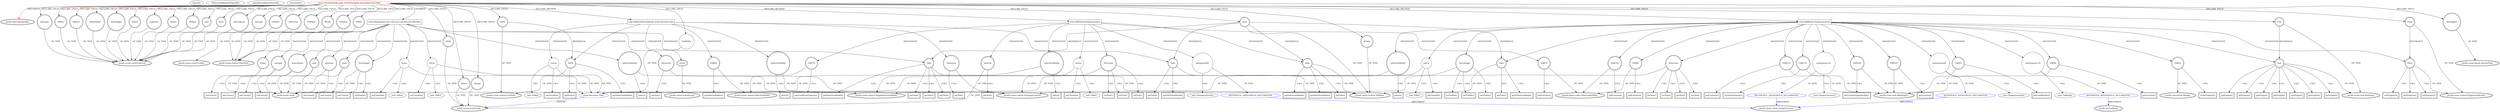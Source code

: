 digraph {
baseInfo[graphId=2563,category="extension_graph",isAnonymous=false,possibleRelation=true]
frameworkRelatedTypesInfo[0="javafx.fxml.Initializable"]
possibleCollaborationsInfo[0="2563~CLIENT_METHOD_DECLARATION-INSTANTIATION-~javafx.fxml.Initializable ~javafx.util.Callback ~false~true",1="2563~CLIENT_METHOD_DECLARATION-INSTANTIATION-CLIENT_METHOD_DECLARATION-INSTANTIATION-CLIENT_METHOD_DECLARATION-INSTANTIATION-OVERRIDING_METHOD_DECLARATION-INSTANTIATION-OVERRIDING_METHOD_DECLARATION-INSTANTIATION-FIELD_DECLARATION-~javafx.fxml.Initializable ~javafx.scene.control.Tab ~false~false",2="2563~CLIENT_METHOD_DECLARATION-INSTANTIATION-~javafx.fxml.Initializable ~javafx.beans.value.ChangeListener ~false~true"]
locationInfo[projectName="dony1990-ProsDesktop",filePath="/dony1990-ProsDesktop/ProsDesktop-master/src/nicon/NiconDesktop/guifx/NiconNavigator/NavegadorController.java",contextSignature="NavegadorController",graphId="2563"]
0[label="nicon.NiconDesktop.guifx.NiconNavigator.NavegadorController",vertexType="ROOT_CLIENT_CLASS_DECLARATION",isFrameworkType=false,color=red]
1[label="javafx.fxml.Initializable",vertexType="FRAMEWORK_INTERFACE_TYPE",isFrameworkType=true,peripheries=2]
2[label="AMarc",vertexType="FIELD_DECLARATION",isFrameworkType=true,peripheries=2,shape=circle]
3[label="javafx.scene.control.Button",vertexType="FRAMEWORK_CLASS_TYPE",isFrameworkType=true,peripheries=2]
4[label="AMarcs",vertexType="FIELD_DECLARATION",isFrameworkType=true,peripheries=2,shape=circle]
6[label="DName",vertexType="FIELD_DECLARATION",isFrameworkType=true,peripheries=2,shape=circle]
7[label="javafx.scene.control.Label",vertexType="FRAMEWORK_CLASS_TYPE",isFrameworkType=true,peripheries=2]
8[label="DeleteMarc",vertexType="FIELD_DECLARATION",isFrameworkType=true,peripheries=2,shape=circle]
10[label="DescImage",vertexType="FIELD_DECLARATION",isFrameworkType=true,peripheries=2,shape=circle]
12[label="Dfield",vertexType="FIELD_DECLARATION",isFrameworkType=true,peripheries=2,shape=circle]
13[label="javafx.scene.control.TextField",vertexType="FRAMEWORK_CLASS_TYPE",isFrameworkType=true,peripheries=2]
14[label="Direccion",vertexType="FIELD_DECLARATION",isFrameworkType=true,peripheries=2,shape=circle]
16[label="Dsave",vertexType="FIELD_DECLARATION",isFrameworkType=true,peripheries=2,shape=circle]
18[label="Explorar",vertexType="FIELD_DECLARATION",isFrameworkType=true,peripheries=2,shape=circle]
20[label="Home",vertexType="FIELD_DECLARATION",isFrameworkType=true,peripheries=2,shape=circle]
22[label="INIPAGE",vertexType="FIELD_DECLARATION",isFrameworkType=true,peripheries=2,shape=circle]
24[label="IRMarc",vertexType="FIELD_DECLARATION",isFrameworkType=true,peripheries=2,shape=circle]
26[label="MLink",vertexType="FIELD_DECLARATION",isFrameworkType=true,peripheries=2,shape=circle]
28[label="MName",vertexType="FIELD_DECLARATION",isFrameworkType=true,peripheries=2,shape=circle]
30[label="MTab",vertexType="FIELD_DECLARATION",isFrameworkType=true,peripheries=2,shape=circle]
31[label="javafx.scene.control.Tab",vertexType="FRAMEWORK_CLASS_TYPE",isFrameworkType=true,peripheries=2]
32[label="MTabs",vertexType="FIELD_DECLARATION",isFrameworkType=true,peripheries=2,shape=circle]
33[label="javafx.scene.control.TabPane",vertexType="FRAMEWORK_CLASS_TYPE",isFrameworkType=true,peripheries=2]
34[label="Marcs",vertexType="FIELD_DECLARATION",isFrameworkType=true,peripheries=2,shape=circle]
36[label="NABTABs",vertexType="FIELD_DECLARATION",isFrameworkType=false,shape=circle]
37[label="nicon.Recursos.TABs",vertexType="REFERENCE_CLIENT_CLASS_DECLARATION",isFrameworkType=false,color=blue]
39[label="Navegador",vertexType="FIELD_DECLARATION",isFrameworkType=true,peripheries=2,shape=circle]
40[label="javafx.scene.layout.AnchorPane",vertexType="FRAMEWORK_CLASS_TYPE",isFrameworkType=true,peripheries=2]
41[label="Option",vertexType="FIELD_DECLARATION",isFrameworkType=true,peripheries=2,shape=circle]
43[label="Prog",vertexType="FIELD_DECLARATION",isFrameworkType=true,peripheries=2,shape=circle]
44[label="javafx.scene.control.ProgressIndicator",vertexType="FRAMEWORK_CLASS_TYPE",isFrameworkType=true,peripheries=2]
45[label="Tabs",vertexType="FIELD_DECLARATION",isFrameworkType=true,peripheries=2,shape=circle]
47[label="adel",vertexType="FIELD_DECLARATION",isFrameworkType=true,peripheries=2,shape=circle]
49[label="back",vertexType="FIELD_DECLARATION",isFrameworkType=true,peripheries=2,shape=circle]
51[label="listM",vertexType="FIELD_DECLARATION",isFrameworkType=true,peripheries=2,shape=circle]
52[label="javafx.scene.control.ListView",vertexType="FRAMEWORK_CLASS_TYPE",isFrameworkType=true,peripheries=2]
53[label="marcadores",vertexType="FIELD_DECLARATION",isFrameworkType=true,peripheries=2,shape=circle]
55[label="navegar",vertexType="FIELD_DECLARATION",isFrameworkType=true,peripheries=2,shape=circle]
57[label="opciones",vertexType="FIELD_DECLARATION",isFrameworkType=true,peripheries=2,shape=circle]
59[label="web",vertexType="FIELD_DECLARATION",isFrameworkType=true,peripheries=2,shape=circle]
60[label="javafx.scene.web.WebView",vertexType="FRAMEWORK_CLASS_TYPE",isFrameworkType=true,peripheries=2]
61[label="void initialize(java.net.URL,java.util.ResourceBundle)",vertexType="OVERRIDING_METHOD_DECLARATION",isFrameworkType=false,shape=box]
62[label="DescImage",vertexType="VARIABLE_EXPRESION",isFrameworkType=true,peripheries=2,shape=circle]
64[label="javafx.scene.Node",vertexType="FRAMEWORK_CLASS_TYPE",isFrameworkType=true,peripheries=2]
63[label="setCursor()",vertexType="INSIDE_CALL",isFrameworkType=true,peripheries=2,shape=box]
65[label="Home",vertexType="VARIABLE_EXPRESION",isFrameworkType=true,peripheries=2,shape=circle]
66[label="setCursor()",vertexType="INSIDE_CALL",isFrameworkType=true,peripheries=2,shape=box]
68[label="navegar",vertexType="VARIABLE_EXPRESION",isFrameworkType=true,peripheries=2,shape=circle]
69[label="setCursor()",vertexType="INSIDE_CALL",isFrameworkType=true,peripheries=2,shape=box]
71[label="marcadores",vertexType="VARIABLE_EXPRESION",isFrameworkType=true,peripheries=2,shape=circle]
72[label="setCursor()",vertexType="INSIDE_CALL",isFrameworkType=true,peripheries=2,shape=box]
74[label="opciones",vertexType="VARIABLE_EXPRESION",isFrameworkType=true,peripheries=2,shape=circle]
75[label="setCursor()",vertexType="INSIDE_CALL",isFrameworkType=true,peripheries=2,shape=box]
77[label="back",vertexType="VARIABLE_EXPRESION",isFrameworkType=true,peripheries=2,shape=circle]
78[label="setCursor()",vertexType="INSIDE_CALL",isFrameworkType=true,peripheries=2,shape=box]
80[label="adel",vertexType="VARIABLE_EXPRESION",isFrameworkType=true,peripheries=2,shape=circle]
81[label="setCursor()",vertexType="INSIDE_CALL",isFrameworkType=true,peripheries=2,shape=box]
84[label="setVisible()",vertexType="INSIDE_CALL",isFrameworkType=true,peripheries=2,shape=box]
85[label="Tabs",vertexType="VARIABLE_EXPRESION",isFrameworkType=true,peripheries=2,shape=circle]
86[label="getTabs()",vertexType="INSIDE_CALL",isFrameworkType=true,peripheries=2,shape=box]
89[label="Suma",vertexType="VARIABLE_EXPRESION",isFrameworkType=false,shape=circle]
88[label="new TABs()",vertexType="CONSTRUCTOR_CALL",isFrameworkType=false]
92[label="setClosable()",vertexType="INSIDE_CALL",isFrameworkType=true,peripheries=2,shape=box]
94[label="getTabs()",vertexType="INSIDE_CALL",isFrameworkType=true,peripheries=2,shape=box]
96[label="Inicio",vertexType="VARIABLE_EXPRESION",isFrameworkType=false,shape=circle]
95[label="new TABs()",vertexType="CONSTRUCTOR_CALL",isFrameworkType=false]
99[label="setClosable()",vertexType="INSIDE_CALL",isFrameworkType=true,peripheries=2,shape=box]
101[label="getTabs()",vertexType="INSIDE_CALL",isFrameworkType=true,peripheries=2,shape=box]
102[label="Direccion",vertexType="VARIABLE_EXPRESION",isFrameworkType=true,peripheries=2,shape=circle]
104[label="javafx.scene.control.TextInputControl",vertexType="FRAMEWORK_CLASS_TYPE",isFrameworkType=true,peripheries=2]
103[label="setText()",vertexType="INSIDE_CALL",isFrameworkType=true,peripheries=2,shape=box]
106[label="getSelectionModel()",vertexType="INSIDE_CALL",isFrameworkType=true,peripheries=2,shape=box]
107[label="selectionModel",vertexType="VARIABLE_EXPRESION",isFrameworkType=true,peripheries=2,shape=circle]
109[label="javafx.scene.control.SingleSelectionModel",vertexType="FRAMEWORK_CLASS_TYPE",isFrameworkType=true,peripheries=2]
108[label="select()",vertexType="INSIDE_CALL",isFrameworkType=true,peripheries=2,shape=box]
256[label="void IRMarcButton(javafx.event.ActionEvent)",vertexType="CLIENT_METHOD_DECLARATION",isFrameworkType=false,shape=box]
257[label="event",vertexType="PARAMETER_DECLARATION",isFrameworkType=true,peripheries=2]
258[label="javafx.event.ActionEvent",vertexType="FRAMEWORK_CLASS_TYPE",isFrameworkType=true,peripheries=2]
259[label="VAR60",vertexType="VARIABLE_EXPRESION",isFrameworkType=true,peripheries=2,shape=circle]
261[label="javafx.scene.control.SelectionModel",vertexType="FRAMEWORK_CLASS_TYPE",isFrameworkType=true,peripheries=2]
260[label="getSelectedIndex()",vertexType="INSIDE_CALL",isFrameworkType=true,peripheries=2,shape=box]
262[label="listM",vertexType="VARIABLE_EXPRESION",isFrameworkType=true,peripheries=2,shape=circle]
263[label="getSelectionModel()",vertexType="INSIDE_CALL",isFrameworkType=true,peripheries=2,shape=box]
266[label="getItems()",vertexType="INSIDE_CALL",isFrameworkType=true,peripheries=2,shape=box]
268[label="nueva",vertexType="VARIABLE_EXPRESION",isFrameworkType=false,shape=circle]
267[label="new TABs()",vertexType="CONSTRUCTOR_CALL",isFrameworkType=false]
271[label="setClosable()",vertexType="INSIDE_CALL",isFrameworkType=true,peripheries=2,shape=box]
272[label="Tabs",vertexType="VARIABLE_EXPRESION",isFrameworkType=true,peripheries=2,shape=circle]
273[label="getTabs()",vertexType="INSIDE_CALL",isFrameworkType=true,peripheries=2,shape=box]
276[label="getSelectionModel()",vertexType="INSIDE_CALL",isFrameworkType=true,peripheries=2,shape=box]
277[label="selectionModel",vertexType="VARIABLE_EXPRESION",isFrameworkType=true,peripheries=2,shape=circle]
278[label="select()",vertexType="INSIDE_CALL",isFrameworkType=true,peripheries=2,shape=box]
280[label="Direccion",vertexType="VARIABLE_EXPRESION",isFrameworkType=true,peripheries=2,shape=circle]
281[label="setText()",vertexType="INSIDE_CALL",isFrameworkType=true,peripheries=2,shape=box]
321[label="void AddTabsChangeListener()",vertexType="CLIENT_METHOD_DECLARATION",isFrameworkType=false,shape=box]
322[label="VAR78",vertexType="VARIABLE_EXPRESION",isFrameworkType=true,peripheries=2,shape=circle]
324[label="javafx.beans.value.ObservableValue",vertexType="FRAMEWORK_INTERFACE_TYPE",isFrameworkType=true,peripheries=2]
323[label="addListener()",vertexType="INSIDE_CALL",isFrameworkType=true,peripheries=2,shape=box]
325[label="VAR79",vertexType="VARIABLE_EXPRESION",isFrameworkType=true,peripheries=2,shape=circle]
326[label="selectedItemProperty()",vertexType="INSIDE_CALL",isFrameworkType=true,peripheries=2,shape=box]
328[label="Tabs",vertexType="VARIABLE_EXPRESION",isFrameworkType=true,peripheries=2,shape=circle]
329[label="getSelectionModel()",vertexType="INSIDE_CALL",isFrameworkType=true,peripheries=2,shape=box]
332[label="anonymous81",vertexType="VARIABLE_EXPRESION",isFrameworkType=false,shape=circle]
333[label="REFERENCE_ANONYMOUS_DECLARATION",vertexType="REFERENCE_ANONYMOUS_DECLARATION",isFrameworkType=false,color=blue]
334[label="javafx.beans.value.ChangeListener",vertexType="FRAMEWORK_INTERFACE_TYPE",isFrameworkType=true,peripheries=2]
331[label="new ChangeListener()",vertexType="CONSTRUCTOR_CALL",isFrameworkType=false]
335[label="newTab",vertexType="VARIABLE_EXPRESION",isFrameworkType=true,peripheries=2,shape=circle]
336[label="getText()",vertexType="INSIDE_CALL",isFrameworkType=true,peripheries=2,shape=box]
338[label="Direccion",vertexType="VARIABLE_EXPRESION",isFrameworkType=true,peripheries=2,shape=circle]
339[label="setText()",vertexType="INSIDE_CALL",isFrameworkType=true,peripheries=2,shape=box]
342[label="nueva",vertexType="VARIABLE_EXPRESION",isFrameworkType=false,shape=circle]
341[label="new TABs()",vertexType="CONSTRUCTOR_CALL",isFrameworkType=false]
345[label="setClosable()",vertexType="INSIDE_CALL",isFrameworkType=true,peripheries=2,shape=box]
347[label="getTabs()",vertexType="INSIDE_CALL",isFrameworkType=true,peripheries=2,shape=box]
349[label="getSelectionModel()",vertexType="INSIDE_CALL",isFrameworkType=true,peripheries=2,shape=box]
350[label="selectionModel",vertexType="VARIABLE_EXPRESION",isFrameworkType=true,peripheries=2,shape=circle]
351[label="select()",vertexType="INSIDE_CALL",isFrameworkType=true,peripheries=2,shape=box]
354[label="setText()",vertexType="INSIDE_CALL",isFrameworkType=true,peripheries=2,shape=box]
356[label="setText()",vertexType="INSIDE_CALL",isFrameworkType=true,peripheries=2,shape=box]
357[label="void AddWebsChangeListener()",vertexType="CLIENT_METHOD_DECLARATION",isFrameworkType=false,shape=box]
358[label="VAR91",vertexType="VARIABLE_EXPRESION",isFrameworkType=true,peripheries=2,shape=circle]
359[label="addListener()",vertexType="INSIDE_CALL",isFrameworkType=true,peripheries=2,shape=box]
361[label="VAR92",vertexType="VARIABLE_EXPRESION",isFrameworkType=true,peripheries=2,shape=circle]
363[label="javafx.concurrent.Worker",vertexType="FRAMEWORK_INTERFACE_TYPE",isFrameworkType=true,peripheries=2]
362[label="stateProperty()",vertexType="INSIDE_CALL",isFrameworkType=true,peripheries=2,shape=box]
364[label="VAR93",vertexType="VARIABLE_EXPRESION",isFrameworkType=true,peripheries=2,shape=circle]
366[label="javafx.scene.web.WebEngine",vertexType="FRAMEWORK_CLASS_TYPE",isFrameworkType=true,peripheries=2]
365[label="getLoadWorker()",vertexType="INSIDE_CALL",isFrameworkType=true,peripheries=2,shape=box]
367[label="web",vertexType="VARIABLE_EXPRESION",isFrameworkType=true,peripheries=2,shape=circle]
368[label="getEngine()",vertexType="INSIDE_CALL",isFrameworkType=true,peripheries=2,shape=box]
371[label="anonymous95",vertexType="VARIABLE_EXPRESION",isFrameworkType=false,shape=circle]
372[label="REFERENCE_ANONYMOUS_DECLARATION",vertexType="REFERENCE_ANONYMOUS_DECLARATION",isFrameworkType=false,color=blue]
370[label="new ChangeListener()",vertexType="CONSTRUCTOR_CALL",isFrameworkType=false]
374[label="Prog",vertexType="VARIABLE_EXPRESION",isFrameworkType=true,peripheries=2,shape=circle]
375[label="setProgress()",vertexType="INSIDE_CALL",isFrameworkType=true,peripheries=2,shape=box]
378[label="setProgress()",vertexType="INSIDE_CALL",isFrameworkType=true,peripheries=2,shape=box]
379[label="Direccion",vertexType="VARIABLE_EXPRESION",isFrameworkType=true,peripheries=2,shape=circle]
380[label="setText()",vertexType="INSIDE_CALL",isFrameworkType=true,peripheries=2,shape=box]
382[label="VAR99",vertexType="VARIABLE_EXPRESION",isFrameworkType=true,peripheries=2,shape=circle]
383[label="getLocation()",vertexType="INSIDE_CALL",isFrameworkType=true,peripheries=2,shape=box]
386[label="getEngine()",vertexType="INSIDE_CALL",isFrameworkType=true,peripheries=2,shape=box]
387[label="VAR101",vertexType="VARIABLE_EXPRESION",isFrameworkType=true,peripheries=2,shape=circle]
388[label="getLocation()",vertexType="INSIDE_CALL",isFrameworkType=true,peripheries=2,shape=box]
391[label="getEngine()",vertexType="INSIDE_CALL",isFrameworkType=true,peripheries=2,shape=box]
392[label="VAR103",vertexType="VARIABLE_EXPRESION",isFrameworkType=true,peripheries=2,shape=circle]
393[label="getLocation()",vertexType="INSIDE_CALL",isFrameworkType=true,peripheries=2,shape=box]
396[label="getEngine()",vertexType="INSIDE_CALL",isFrameworkType=true,peripheries=2,shape=box]
398[label="setProgress()",vertexType="INSIDE_CALL",isFrameworkType=true,peripheries=2,shape=box]
400[label="getText()",vertexType="INSIDE_CALL",isFrameworkType=true,peripheries=2,shape=box]
402[label="setText()",vertexType="INSIDE_CALL",isFrameworkType=true,peripheries=2,shape=box]
403[label="VAR108",vertexType="VARIABLE_EXPRESION",isFrameworkType=true,peripheries=2,shape=circle]
404[label="setCreatePopupHandler()",vertexType="INSIDE_CALL",isFrameworkType=true,peripheries=2,shape=box]
407[label="getEngine()",vertexType="INSIDE_CALL",isFrameworkType=true,peripheries=2,shape=box]
409[label="anonymous110",vertexType="VARIABLE_EXPRESION",isFrameworkType=false,shape=circle]
410[label="REFERENCE_ANONYMOUS_DECLARATION",vertexType="REFERENCE_ANONYMOUS_DECLARATION",isFrameworkType=false,color=blue]
411[label="javafx.util.Callback",vertexType="FRAMEWORK_INTERFACE_TYPE",isFrameworkType=true,peripheries=2]
408[label="new Callback()",vertexType="CONSTRUCTOR_CALL",isFrameworkType=false]
413[label="nueva",vertexType="VARIABLE_EXPRESION",isFrameworkType=false,shape=circle]
412[label="new TABs()",vertexType="CONSTRUCTOR_CALL",isFrameworkType=false]
416[label="setClosable()",vertexType="INSIDE_CALL",isFrameworkType=true,peripheries=2,shape=box]
417[label="Tabs",vertexType="VARIABLE_EXPRESION",isFrameworkType=true,peripheries=2,shape=circle]
418[label="getTabs()",vertexType="INSIDE_CALL",isFrameworkType=true,peripheries=2,shape=box]
421[label="getSelectionModel()",vertexType="INSIDE_CALL",isFrameworkType=true,peripheries=2,shape=box]
422[label="selectionModel",vertexType="VARIABLE_EXPRESION",isFrameworkType=true,peripheries=2,shape=circle]
423[label="select()",vertexType="INSIDE_CALL",isFrameworkType=true,peripheries=2,shape=box]
426[label="setText()",vertexType="INSIDE_CALL",isFrameworkType=true,peripheries=2,shape=box]
428[label="getEngine()",vertexType="INSIDE_CALL",isFrameworkType=true,peripheries=2,shape=box]
429[label="VAR118",vertexType="VARIABLE_EXPRESION",isFrameworkType=true,peripheries=2,shape=circle]
430[label="addListener()",vertexType="INSIDE_CALL",isFrameworkType=true,peripheries=2,shape=box]
432[label="VAR119",vertexType="VARIABLE_EXPRESION",isFrameworkType=true,peripheries=2,shape=circle]
433[label="locationProperty()",vertexType="INSIDE_CALL",isFrameworkType=true,peripheries=2,shape=box]
436[label="getEngine()",vertexType="INSIDE_CALL",isFrameworkType=true,peripheries=2,shape=box]
438[label="anonymous121",vertexType="VARIABLE_EXPRESION",isFrameworkType=false,shape=circle]
439[label="REFERENCE_ANONYMOUS_DECLARATION",vertexType="REFERENCE_ANONYMOUS_DECLARATION",isFrameworkType=false,color=blue]
437[label="new ChangeListener()",vertexType="CONSTRUCTOR_CALL",isFrameworkType=false]
441[label="DescImage",vertexType="VARIABLE_EXPRESION",isFrameworkType=true,peripheries=2,shape=circle]
442[label="setVisible()",vertexType="INSIDE_CALL",isFrameworkType=true,peripheries=2,shape=box]
445[label="setVisible()",vertexType="INSIDE_CALL",isFrameworkType=true,peripheries=2,shape=box]
447[label="setVisible()",vertexType="INSIDE_CALL",isFrameworkType=true,peripheries=2,shape=box]
0->1[label="IMPLEMENT",color=red]
0->2[label="DECLARE_FIELD"]
2->3[label="OF_TYPE"]
0->4[label="DECLARE_FIELD"]
4->3[label="OF_TYPE"]
0->6[label="DECLARE_FIELD"]
6->7[label="OF_TYPE"]
0->8[label="DECLARE_FIELD"]
8->3[label="OF_TYPE"]
0->10[label="DECLARE_FIELD"]
10->3[label="OF_TYPE"]
0->12[label="DECLARE_FIELD"]
12->13[label="OF_TYPE"]
0->14[label="DECLARE_FIELD"]
14->13[label="OF_TYPE"]
0->16[label="DECLARE_FIELD"]
16->3[label="OF_TYPE"]
0->18[label="DECLARE_FIELD"]
18->3[label="OF_TYPE"]
0->20[label="DECLARE_FIELD"]
20->3[label="OF_TYPE"]
0->22[label="DECLARE_FIELD"]
22->13[label="OF_TYPE"]
0->24[label="DECLARE_FIELD"]
24->3[label="OF_TYPE"]
0->26[label="DECLARE_FIELD"]
26->13[label="OF_TYPE"]
0->28[label="DECLARE_FIELD"]
28->13[label="OF_TYPE"]
0->30[label="DECLARE_FIELD"]
30->31[label="OF_TYPE"]
0->32[label="DECLARE_FIELD"]
32->33[label="OF_TYPE"]
0->34[label="DECLARE_FIELD"]
34->31[label="OF_TYPE"]
0->36[label="DECLARE_FIELD"]
37->31[label="EXTEND",color=blue]
36->37[label="OF_TYPE"]
0->39[label="DECLARE_FIELD"]
39->40[label="OF_TYPE"]
0->41[label="DECLARE_FIELD"]
41->31[label="OF_TYPE"]
0->43[label="DECLARE_FIELD"]
43->44[label="OF_TYPE"]
0->45[label="DECLARE_FIELD"]
45->33[label="OF_TYPE"]
0->47[label="DECLARE_FIELD"]
47->3[label="OF_TYPE"]
0->49[label="DECLARE_FIELD"]
49->3[label="OF_TYPE"]
0->51[label="DECLARE_FIELD"]
51->52[label="OF_TYPE"]
0->53[label="DECLARE_FIELD"]
53->3[label="OF_TYPE"]
0->55[label="DECLARE_FIELD"]
55->3[label="OF_TYPE"]
0->57[label="DECLARE_FIELD"]
57->3[label="OF_TYPE"]
0->59[label="DECLARE_FIELD"]
59->60[label="OF_TYPE"]
0->61[label="OVERRIDE"]
61->62[label="INSTANTIATE"]
62->64[label="OF_TYPE"]
62->63[label="CALL"]
61->65[label="INSTANTIATE"]
65->64[label="OF_TYPE"]
65->66[label="CALL"]
61->68[label="INSTANTIATE"]
68->64[label="OF_TYPE"]
68->69[label="CALL"]
61->71[label="INSTANTIATE"]
71->64[label="OF_TYPE"]
71->72[label="CALL"]
61->74[label="INSTANTIATE"]
74->64[label="OF_TYPE"]
74->75[label="CALL"]
61->77[label="INSTANTIATE"]
77->64[label="OF_TYPE"]
77->78[label="CALL"]
61->80[label="INSTANTIATE"]
80->64[label="OF_TYPE"]
80->81[label="CALL"]
62->84[label="CALL"]
61->85[label="INSTANTIATE"]
45->85[label="REFERENCE"]
85->33[label="OF_TYPE"]
85->86[label="CALL"]
61->89[label="INSTANTIATE"]
89->37[label="OF_TYPE"]
89->88[label="CALL"]
89->92[label="CALL"]
85->94[label="CALL"]
61->96[label="INSTANTIATE"]
96->37[label="OF_TYPE"]
96->95[label="CALL"]
96->99[label="CALL"]
85->101[label="CALL"]
61->102[label="INSTANTIATE"]
102->104[label="OF_TYPE"]
102->103[label="CALL"]
85->106[label="CALL"]
61->107[label="INSTANTIATE"]
107->109[label="OF_TYPE"]
107->108[label="CALL"]
0->256[label="DECLARE_METHOD"]
257->258[label="OF_TYPE"]
256->257[label="PARAMETER"]
256->259[label="INSTANTIATE"]
259->261[label="OF_TYPE"]
259->260[label="CALL"]
256->262[label="INSTANTIATE"]
51->262[label="REFERENCE"]
262->52[label="OF_TYPE"]
262->263[label="CALL"]
262->266[label="CALL"]
256->268[label="INSTANTIATE"]
268->37[label="OF_TYPE"]
268->267[label="CALL"]
268->271[label="CALL"]
256->272[label="INSTANTIATE"]
45->272[label="REFERENCE"]
272->33[label="OF_TYPE"]
272->273[label="CALL"]
272->276[label="CALL"]
256->277[label="INSTANTIATE"]
277->109[label="OF_TYPE"]
277->278[label="CALL"]
256->280[label="INSTANTIATE"]
280->104[label="OF_TYPE"]
280->281[label="CALL"]
0->321[label="DECLARE_METHOD"]
321->322[label="INSTANTIATE"]
322->324[label="OF_TYPE"]
322->323[label="CALL"]
321->325[label="INSTANTIATE"]
325->261[label="OF_TYPE"]
325->326[label="CALL"]
321->328[label="INSTANTIATE"]
45->328[label="REFERENCE"]
328->33[label="OF_TYPE"]
328->329[label="CALL"]
321->332[label="INSTANTIATE"]
333->334[label="IMPLEMENT",color=blue]
332->333[label="OF_TYPE"]
332->331[label="CALL"]
321->335[label="INSTANTIATE"]
335->31[label="OF_TYPE"]
335->336[label="CALL"]
321->338[label="INSTANTIATE"]
338->104[label="OF_TYPE"]
338->339[label="CALL"]
321->342[label="INSTANTIATE"]
342->37[label="OF_TYPE"]
342->341[label="CALL"]
342->345[label="CALL"]
328->347[label="CALL"]
328->349[label="CALL"]
321->350[label="INSTANTIATE"]
350->109[label="OF_TYPE"]
350->351[label="CALL"]
338->354[label="CALL"]
338->356[label="CALL"]
0->357[label="DECLARE_METHOD"]
357->358[label="INSTANTIATE"]
358->324[label="OF_TYPE"]
358->359[label="CALL"]
357->361[label="INSTANTIATE"]
361->363[label="OF_TYPE"]
361->362[label="CALL"]
357->364[label="INSTANTIATE"]
364->366[label="OF_TYPE"]
364->365[label="CALL"]
357->367[label="INSTANTIATE"]
59->367[label="REFERENCE"]
367->60[label="OF_TYPE"]
367->368[label="CALL"]
357->371[label="INSTANTIATE"]
372->334[label="IMPLEMENT",color=blue]
371->372[label="OF_TYPE"]
371->370[label="CALL"]
357->374[label="INSTANTIATE"]
43->374[label="REFERENCE"]
374->44[label="OF_TYPE"]
374->375[label="CALL"]
374->378[label="CALL"]
357->379[label="INSTANTIATE"]
379->104[label="OF_TYPE"]
379->380[label="CALL"]
357->382[label="INSTANTIATE"]
382->366[label="OF_TYPE"]
382->383[label="CALL"]
367->386[label="CALL"]
357->387[label="INSTANTIATE"]
387->366[label="OF_TYPE"]
387->388[label="CALL"]
367->391[label="CALL"]
357->392[label="INSTANTIATE"]
392->366[label="OF_TYPE"]
392->393[label="CALL"]
367->396[label="CALL"]
374->398[label="CALL"]
379->400[label="CALL"]
379->402[label="CALL"]
357->403[label="INSTANTIATE"]
403->366[label="OF_TYPE"]
403->404[label="CALL"]
367->407[label="CALL"]
357->409[label="INSTANTIATE"]
410->411[label="IMPLEMENT",color=blue]
409->410[label="OF_TYPE"]
409->408[label="CALL"]
357->413[label="INSTANTIATE"]
413->37[label="OF_TYPE"]
413->412[label="CALL"]
413->416[label="CALL"]
357->417[label="INSTANTIATE"]
45->417[label="REFERENCE"]
417->33[label="OF_TYPE"]
417->418[label="CALL"]
417->421[label="CALL"]
357->422[label="INSTANTIATE"]
422->109[label="OF_TYPE"]
422->423[label="CALL"]
379->426[label="CALL"]
367->428[label="CALL"]
357->429[label="INSTANTIATE"]
429->324[label="OF_TYPE"]
429->430[label="CALL"]
357->432[label="INSTANTIATE"]
432->366[label="OF_TYPE"]
432->433[label="CALL"]
367->436[label="CALL"]
357->438[label="INSTANTIATE"]
439->334[label="IMPLEMENT",color=blue]
438->439[label="OF_TYPE"]
438->437[label="CALL"]
357->441[label="INSTANTIATE"]
441->64[label="OF_TYPE"]
441->442[label="CALL"]
441->445[label="CALL"]
441->447[label="CALL"]
}
